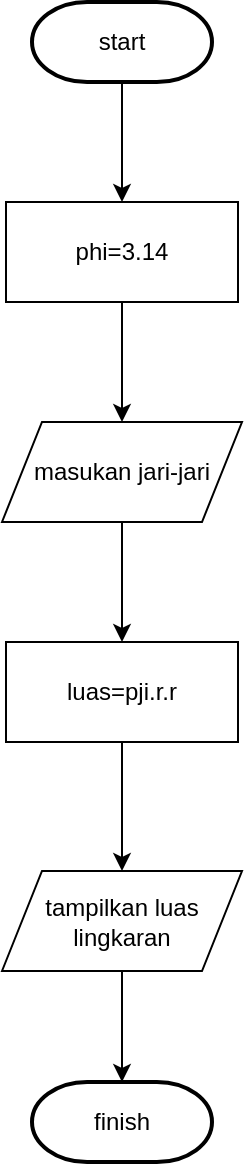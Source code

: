 <mxfile version="22.0.8" type="github">
  <diagram id="C5RBs43oDa-KdzZeNtuy" name="Page-1">
    <mxGraphModel dx="794" dy="422" grid="1" gridSize="10" guides="1" tooltips="1" connect="1" arrows="1" fold="1" page="1" pageScale="1" pageWidth="827" pageHeight="1169" math="0" shadow="0">
      <root>
        <mxCell id="WIyWlLk6GJQsqaUBKTNV-0" />
        <mxCell id="WIyWlLk6GJQsqaUBKTNV-1" parent="WIyWlLk6GJQsqaUBKTNV-0" />
        <mxCell id="YK4nMq_De4gkF8zwXS72-4" value="" style="edgeStyle=orthogonalEdgeStyle;rounded=0;orthogonalLoop=1;jettySize=auto;html=1;" edge="1" parent="WIyWlLk6GJQsqaUBKTNV-1" source="YK4nMq_De4gkF8zwXS72-0" target="YK4nMq_De4gkF8zwXS72-1">
          <mxGeometry relative="1" as="geometry" />
        </mxCell>
        <mxCell id="YK4nMq_De4gkF8zwXS72-0" value="start" style="strokeWidth=2;html=1;shape=mxgraph.flowchart.terminator;whiteSpace=wrap;" vertex="1" parent="WIyWlLk6GJQsqaUBKTNV-1">
          <mxGeometry x="369" y="150" width="90" height="40" as="geometry" />
        </mxCell>
        <mxCell id="YK4nMq_De4gkF8zwXS72-5" value="" style="edgeStyle=orthogonalEdgeStyle;rounded=0;orthogonalLoop=1;jettySize=auto;html=1;" edge="1" parent="WIyWlLk6GJQsqaUBKTNV-1" source="YK4nMq_De4gkF8zwXS72-1" target="YK4nMq_De4gkF8zwXS72-3">
          <mxGeometry relative="1" as="geometry" />
        </mxCell>
        <mxCell id="YK4nMq_De4gkF8zwXS72-1" value="phi=3.14" style="rounded=0;whiteSpace=wrap;html=1;" vertex="1" parent="WIyWlLk6GJQsqaUBKTNV-1">
          <mxGeometry x="356" y="250" width="116" height="50" as="geometry" />
        </mxCell>
        <mxCell id="YK4nMq_De4gkF8zwXS72-10" value="" style="edgeStyle=orthogonalEdgeStyle;rounded=0;orthogonalLoop=1;jettySize=auto;html=1;" edge="1" parent="WIyWlLk6GJQsqaUBKTNV-1" source="YK4nMq_De4gkF8zwXS72-2" target="YK4nMq_De4gkF8zwXS72-9">
          <mxGeometry relative="1" as="geometry" />
        </mxCell>
        <mxCell id="YK4nMq_De4gkF8zwXS72-2" value="luas=pji.r.r" style="rounded=0;whiteSpace=wrap;html=1;" vertex="1" parent="WIyWlLk6GJQsqaUBKTNV-1">
          <mxGeometry x="356" y="470" width="116" height="50" as="geometry" />
        </mxCell>
        <mxCell id="YK4nMq_De4gkF8zwXS72-6" value="" style="edgeStyle=orthogonalEdgeStyle;rounded=0;orthogonalLoop=1;jettySize=auto;html=1;" edge="1" parent="WIyWlLk6GJQsqaUBKTNV-1" source="YK4nMq_De4gkF8zwXS72-3" target="YK4nMq_De4gkF8zwXS72-2">
          <mxGeometry relative="1" as="geometry" />
        </mxCell>
        <mxCell id="YK4nMq_De4gkF8zwXS72-3" value="masukan jari-jari" style="shape=parallelogram;perimeter=parallelogramPerimeter;whiteSpace=wrap;html=1;fixedSize=1;" vertex="1" parent="WIyWlLk6GJQsqaUBKTNV-1">
          <mxGeometry x="354" y="360" width="120" height="50" as="geometry" />
        </mxCell>
        <mxCell id="YK4nMq_De4gkF8zwXS72-12" value="" style="edgeStyle=orthogonalEdgeStyle;rounded=0;orthogonalLoop=1;jettySize=auto;html=1;" edge="1" parent="WIyWlLk6GJQsqaUBKTNV-1" source="YK4nMq_De4gkF8zwXS72-9" target="YK4nMq_De4gkF8zwXS72-11">
          <mxGeometry relative="1" as="geometry" />
        </mxCell>
        <mxCell id="YK4nMq_De4gkF8zwXS72-9" value="&lt;div&gt;tampilkan luas&lt;/div&gt;&lt;div&gt;lingkaran&lt;br&gt;&lt;/div&gt;" style="shape=parallelogram;perimeter=parallelogramPerimeter;whiteSpace=wrap;html=1;fixedSize=1;" vertex="1" parent="WIyWlLk6GJQsqaUBKTNV-1">
          <mxGeometry x="354" y="584.5" width="120" height="50" as="geometry" />
        </mxCell>
        <mxCell id="YK4nMq_De4gkF8zwXS72-11" value="finish" style="strokeWidth=2;html=1;shape=mxgraph.flowchart.terminator;whiteSpace=wrap;" vertex="1" parent="WIyWlLk6GJQsqaUBKTNV-1">
          <mxGeometry x="369" y="690" width="90" height="40" as="geometry" />
        </mxCell>
      </root>
    </mxGraphModel>
  </diagram>
</mxfile>
